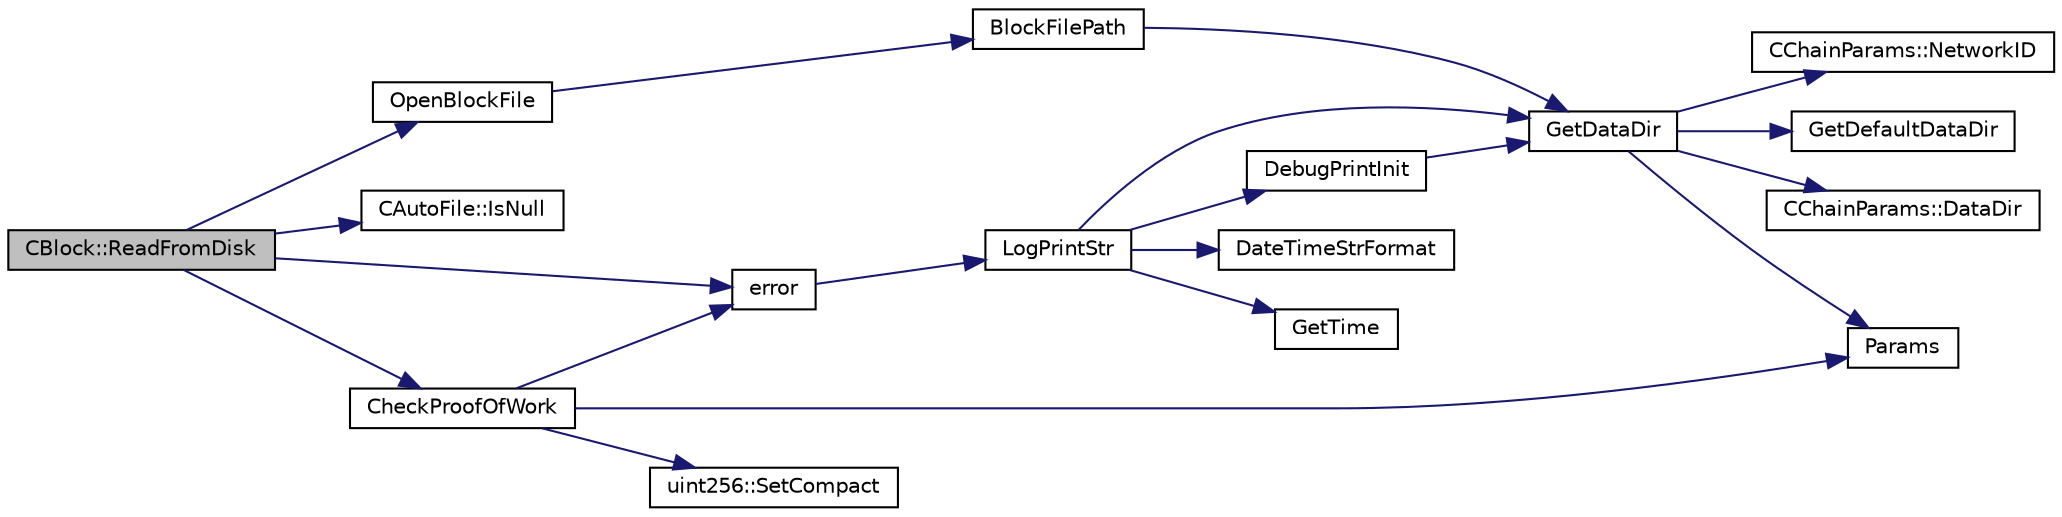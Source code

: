 digraph "CBlock::ReadFromDisk"
{
  edge [fontname="Helvetica",fontsize="10",labelfontname="Helvetica",labelfontsize="10"];
  node [fontname="Helvetica",fontsize="10",shape=record];
  rankdir="LR";
  Node1246 [label="CBlock::ReadFromDisk",height=0.2,width=0.4,color="black", fillcolor="grey75", style="filled", fontcolor="black"];
  Node1246 -> Node1247 [color="midnightblue",fontsize="10",style="solid",fontname="Helvetica"];
  Node1247 [label="OpenBlockFile",height=0.2,width=0.4,color="black", fillcolor="white", style="filled",URL="$d4/dbf/main_8h.html#acaa494f20aefb99c5f5f9022a97d0040"];
  Node1247 -> Node1248 [color="midnightblue",fontsize="10",style="solid",fontname="Helvetica"];
  Node1248 [label="BlockFilePath",height=0.2,width=0.4,color="black", fillcolor="white", style="filled",URL="$df/d0a/main_8cpp.html#ac8bea30995cabddbc181f7c3b81340f0"];
  Node1248 -> Node1249 [color="midnightblue",fontsize="10",style="solid",fontname="Helvetica"];
  Node1249 [label="GetDataDir",height=0.2,width=0.4,color="black", fillcolor="white", style="filled",URL="$df/d2d/util_8cpp.html#ab83866a054745d4b30a3948a1b44beba"];
  Node1249 -> Node1250 [color="midnightblue",fontsize="10",style="solid",fontname="Helvetica"];
  Node1250 [label="Params",height=0.2,width=0.4,color="black", fillcolor="white", style="filled",URL="$df/dbf/chainparams_8cpp.html#ace5c5b706d71a324a417dd2db394fd4a",tooltip="Return the currently selected parameters. "];
  Node1249 -> Node1251 [color="midnightblue",fontsize="10",style="solid",fontname="Helvetica"];
  Node1251 [label="CChainParams::NetworkID",height=0.2,width=0.4,color="black", fillcolor="white", style="filled",URL="$d1/d4f/class_c_chain_params.html#a90dc493ec0c0325c98c3ac06eb99862b"];
  Node1249 -> Node1252 [color="midnightblue",fontsize="10",style="solid",fontname="Helvetica"];
  Node1252 [label="GetDefaultDataDir",height=0.2,width=0.4,color="black", fillcolor="white", style="filled",URL="$df/d2d/util_8cpp.html#ab272995de020a3bcbf743be630e485c6"];
  Node1249 -> Node1253 [color="midnightblue",fontsize="10",style="solid",fontname="Helvetica"];
  Node1253 [label="CChainParams::DataDir",height=0.2,width=0.4,color="black", fillcolor="white", style="filled",URL="$d1/d4f/class_c_chain_params.html#a959488b5d8e6fe62857940b831d73a78"];
  Node1246 -> Node1254 [color="midnightblue",fontsize="10",style="solid",fontname="Helvetica"];
  Node1254 [label="CAutoFile::IsNull",height=0.2,width=0.4,color="black", fillcolor="white", style="filled",URL="$df/dc9/class_c_auto_file.html#a7fd47268b6d85a89acafdb73559f8e78",tooltip="Return true if the wrapped FILE* is NULL, false otherwise. "];
  Node1246 -> Node1255 [color="midnightblue",fontsize="10",style="solid",fontname="Helvetica"];
  Node1255 [label="error",height=0.2,width=0.4,color="black", fillcolor="white", style="filled",URL="$d8/d3c/util_8h.html#af8985880cf4ef26df0a5aa2ffcb76662"];
  Node1255 -> Node1256 [color="midnightblue",fontsize="10",style="solid",fontname="Helvetica"];
  Node1256 [label="LogPrintStr",height=0.2,width=0.4,color="black", fillcolor="white", style="filled",URL="$d8/d3c/util_8h.html#afd4c3002b2797c0560adddb6af3ca1da"];
  Node1256 -> Node1257 [color="midnightblue",fontsize="10",style="solid",fontname="Helvetica"];
  Node1257 [label="DebugPrintInit",height=0.2,width=0.4,color="black", fillcolor="white", style="filled",URL="$df/d2d/util_8cpp.html#a751ff5f21d880737811136b5e0bcea12"];
  Node1257 -> Node1249 [color="midnightblue",fontsize="10",style="solid",fontname="Helvetica"];
  Node1256 -> Node1249 [color="midnightblue",fontsize="10",style="solid",fontname="Helvetica"];
  Node1256 -> Node1258 [color="midnightblue",fontsize="10",style="solid",fontname="Helvetica"];
  Node1258 [label="DateTimeStrFormat",height=0.2,width=0.4,color="black", fillcolor="white", style="filled",URL="$df/d2d/util_8cpp.html#a749bc6776c8ec72d7c5e4dea56aee415"];
  Node1256 -> Node1259 [color="midnightblue",fontsize="10",style="solid",fontname="Helvetica"];
  Node1259 [label="GetTime",height=0.2,width=0.4,color="black", fillcolor="white", style="filled",URL="$df/d2d/util_8cpp.html#a46fac5fba8ba905b5f9acb364f5d8c6f"];
  Node1246 -> Node1260 [color="midnightblue",fontsize="10",style="solid",fontname="Helvetica"];
  Node1260 [label="CheckProofOfWork",height=0.2,width=0.4,color="black", fillcolor="white", style="filled",URL="$d1/d08/proofs_8cpp.html#a20a76dbc6ac5b8a6e0aaef85522b1069",tooltip="Check whether a block hash satisfies the proof-of-work requirement specified by nBits. "];
  Node1260 -> Node1261 [color="midnightblue",fontsize="10",style="solid",fontname="Helvetica"];
  Node1261 [label="uint256::SetCompact",height=0.2,width=0.4,color="black", fillcolor="white", style="filled",URL="$d2/d86/classuint256.html#a54bc91c8535c43f881bba1fdb11ca7fa",tooltip="The \"compact\" format is a representation of a whole number N using an unsigned 32bit number similar t..."];
  Node1260 -> Node1250 [color="midnightblue",fontsize="10",style="solid",fontname="Helvetica"];
  Node1260 -> Node1255 [color="midnightblue",fontsize="10",style="solid",fontname="Helvetica"];
}
